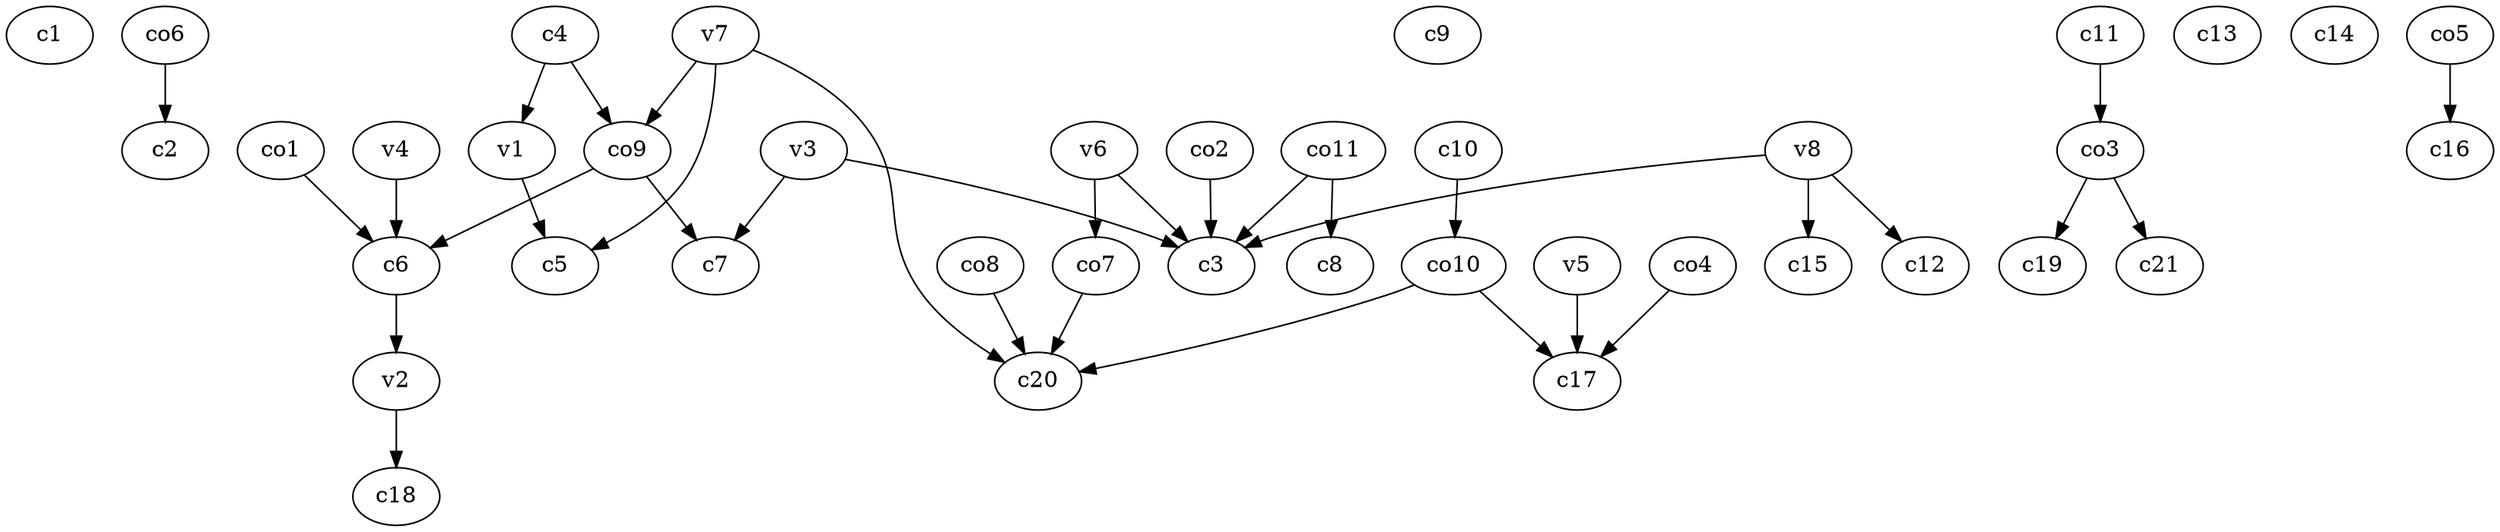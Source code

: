 strict digraph  {
c1;
c2;
c3;
c4;
c5;
c6;
c7;
c8;
c9;
c10;
c11;
c12;
c13;
c14;
c15;
c16;
c17;
c18;
c19;
c20;
c21;
v1;
v2;
v3;
v4;
v5;
v6;
v7;
v8;
co1;
co2;
co3;
co4;
co5;
co6;
co7;
co8;
co9;
co10;
co11;
c4 -> co9  [weight=1];
c4 -> v1  [weight=1];
c6 -> v2  [weight=1];
c10 -> co10  [weight=1];
c11 -> co3  [weight=1];
v1 -> c5  [weight=1];
v2 -> c18  [weight=1];
v3 -> c3  [weight=1];
v3 -> c7  [weight=1];
v4 -> c6  [weight=1];
v5 -> c17  [weight=1];
v6 -> c3  [weight=1];
v6 -> co7  [weight=1];
v7 -> c20  [weight=1];
v7 -> c5  [weight=1];
v7 -> co9  [weight=1];
v8 -> c3  [weight=1];
v8 -> c12  [weight=1];
v8 -> c15  [weight=1];
co1 -> c6  [weight=1];
co2 -> c3  [weight=1];
co3 -> c19  [weight=1];
co3 -> c21  [weight=1];
co4 -> c17  [weight=1];
co5 -> c16  [weight=1];
co6 -> c2  [weight=1];
co7 -> c20  [weight=1];
co8 -> c20  [weight=1];
co9 -> c6  [weight=1];
co9 -> c7  [weight=1];
co10 -> c17  [weight=1];
co10 -> c20  [weight=1];
co11 -> c3  [weight=1];
co11 -> c8  [weight=1];
}
